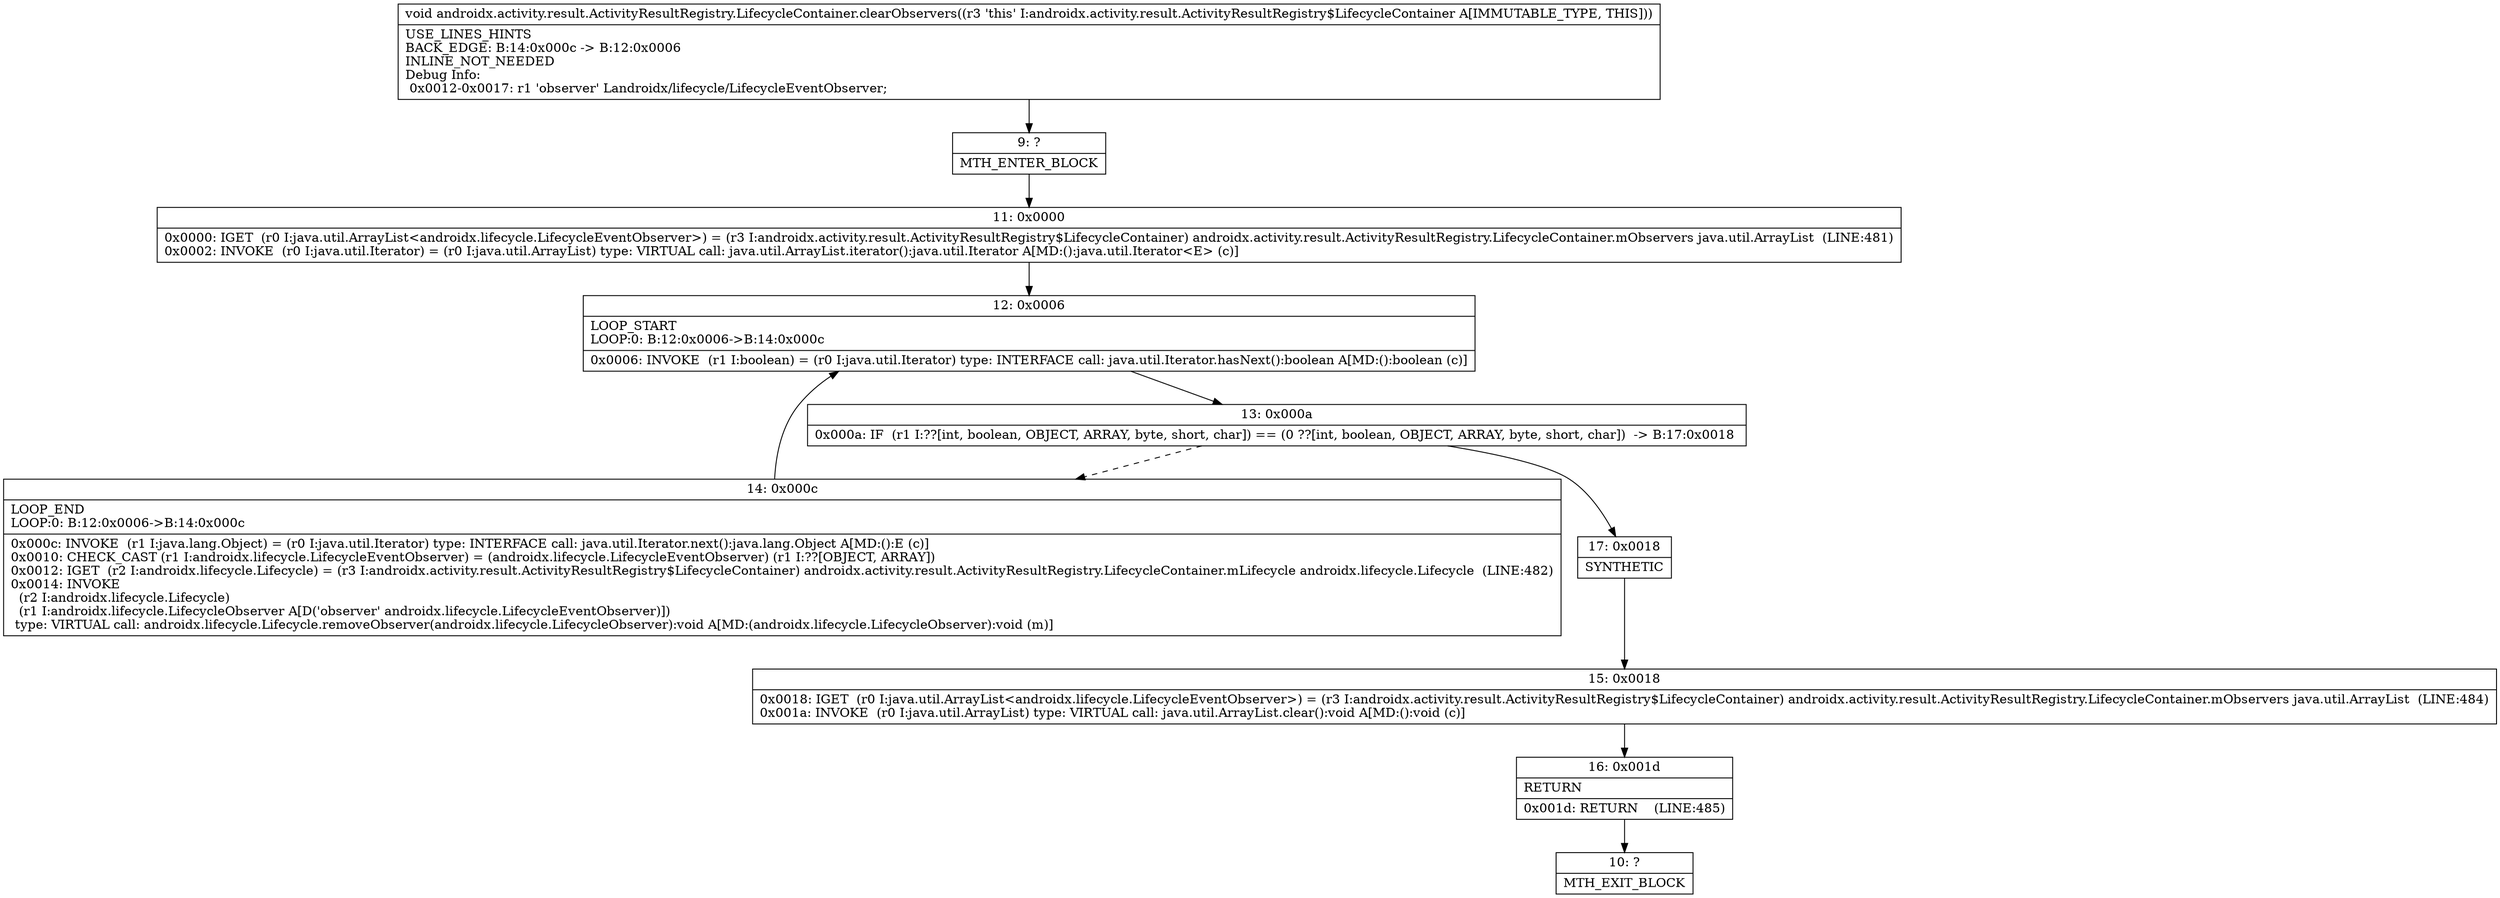 digraph "CFG forandroidx.activity.result.ActivityResultRegistry.LifecycleContainer.clearObservers()V" {
Node_9 [shape=record,label="{9\:\ ?|MTH_ENTER_BLOCK\l}"];
Node_11 [shape=record,label="{11\:\ 0x0000|0x0000: IGET  (r0 I:java.util.ArrayList\<androidx.lifecycle.LifecycleEventObserver\>) = (r3 I:androidx.activity.result.ActivityResultRegistry$LifecycleContainer) androidx.activity.result.ActivityResultRegistry.LifecycleContainer.mObservers java.util.ArrayList  (LINE:481)\l0x0002: INVOKE  (r0 I:java.util.Iterator) = (r0 I:java.util.ArrayList) type: VIRTUAL call: java.util.ArrayList.iterator():java.util.Iterator A[MD:():java.util.Iterator\<E\> (c)]\l}"];
Node_12 [shape=record,label="{12\:\ 0x0006|LOOP_START\lLOOP:0: B:12:0x0006\-\>B:14:0x000c\l|0x0006: INVOKE  (r1 I:boolean) = (r0 I:java.util.Iterator) type: INTERFACE call: java.util.Iterator.hasNext():boolean A[MD:():boolean (c)]\l}"];
Node_13 [shape=record,label="{13\:\ 0x000a|0x000a: IF  (r1 I:??[int, boolean, OBJECT, ARRAY, byte, short, char]) == (0 ??[int, boolean, OBJECT, ARRAY, byte, short, char])  \-\> B:17:0x0018 \l}"];
Node_14 [shape=record,label="{14\:\ 0x000c|LOOP_END\lLOOP:0: B:12:0x0006\-\>B:14:0x000c\l|0x000c: INVOKE  (r1 I:java.lang.Object) = (r0 I:java.util.Iterator) type: INTERFACE call: java.util.Iterator.next():java.lang.Object A[MD:():E (c)]\l0x0010: CHECK_CAST (r1 I:androidx.lifecycle.LifecycleEventObserver) = (androidx.lifecycle.LifecycleEventObserver) (r1 I:??[OBJECT, ARRAY]) \l0x0012: IGET  (r2 I:androidx.lifecycle.Lifecycle) = (r3 I:androidx.activity.result.ActivityResultRegistry$LifecycleContainer) androidx.activity.result.ActivityResultRegistry.LifecycleContainer.mLifecycle androidx.lifecycle.Lifecycle  (LINE:482)\l0x0014: INVOKE  \l  (r2 I:androidx.lifecycle.Lifecycle)\l  (r1 I:androidx.lifecycle.LifecycleObserver A[D('observer' androidx.lifecycle.LifecycleEventObserver)])\l type: VIRTUAL call: androidx.lifecycle.Lifecycle.removeObserver(androidx.lifecycle.LifecycleObserver):void A[MD:(androidx.lifecycle.LifecycleObserver):void (m)]\l}"];
Node_17 [shape=record,label="{17\:\ 0x0018|SYNTHETIC\l}"];
Node_15 [shape=record,label="{15\:\ 0x0018|0x0018: IGET  (r0 I:java.util.ArrayList\<androidx.lifecycle.LifecycleEventObserver\>) = (r3 I:androidx.activity.result.ActivityResultRegistry$LifecycleContainer) androidx.activity.result.ActivityResultRegistry.LifecycleContainer.mObservers java.util.ArrayList  (LINE:484)\l0x001a: INVOKE  (r0 I:java.util.ArrayList) type: VIRTUAL call: java.util.ArrayList.clear():void A[MD:():void (c)]\l}"];
Node_16 [shape=record,label="{16\:\ 0x001d|RETURN\l|0x001d: RETURN    (LINE:485)\l}"];
Node_10 [shape=record,label="{10\:\ ?|MTH_EXIT_BLOCK\l}"];
MethodNode[shape=record,label="{void androidx.activity.result.ActivityResultRegistry.LifecycleContainer.clearObservers((r3 'this' I:androidx.activity.result.ActivityResultRegistry$LifecycleContainer A[IMMUTABLE_TYPE, THIS]))  | USE_LINES_HINTS\lBACK_EDGE: B:14:0x000c \-\> B:12:0x0006\lINLINE_NOT_NEEDED\lDebug Info:\l  0x0012\-0x0017: r1 'observer' Landroidx\/lifecycle\/LifecycleEventObserver;\l}"];
MethodNode -> Node_9;Node_9 -> Node_11;
Node_11 -> Node_12;
Node_12 -> Node_13;
Node_13 -> Node_14[style=dashed];
Node_13 -> Node_17;
Node_14 -> Node_12;
Node_17 -> Node_15;
Node_15 -> Node_16;
Node_16 -> Node_10;
}

